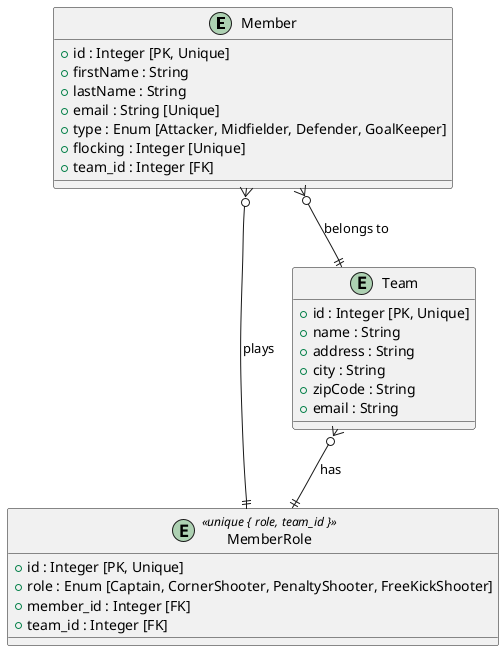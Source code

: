 @startuml
entity Member {
    + id : Integer [PK, Unique]
    + firstName : String
    + lastName : String
    + email : String [Unique]
    + type : Enum [Attacker, Midfielder, Defender, GoalKeeper]
    + flocking : Integer [Unique]
    + team_id : Integer [FK]
}

entity MemberRole <<unique { role, team_id }>> {
    + id : Integer [PK, Unique]
    + role : Enum [Captain, CornerShooter, PenaltyShooter, FreeKickShooter]
    + member_id : Integer [FK]
    + team_id : Integer [FK]
}

entity Team {
    + id : Integer [PK, Unique]
    + name : String
    + address : String
    + city : String
    + zipCode : String
    + email : String
}

Member }o--|| Team : "belongs to"
Member }o--|| MemberRole : "plays"
Team }o--|| MemberRole : "has"
@enduml